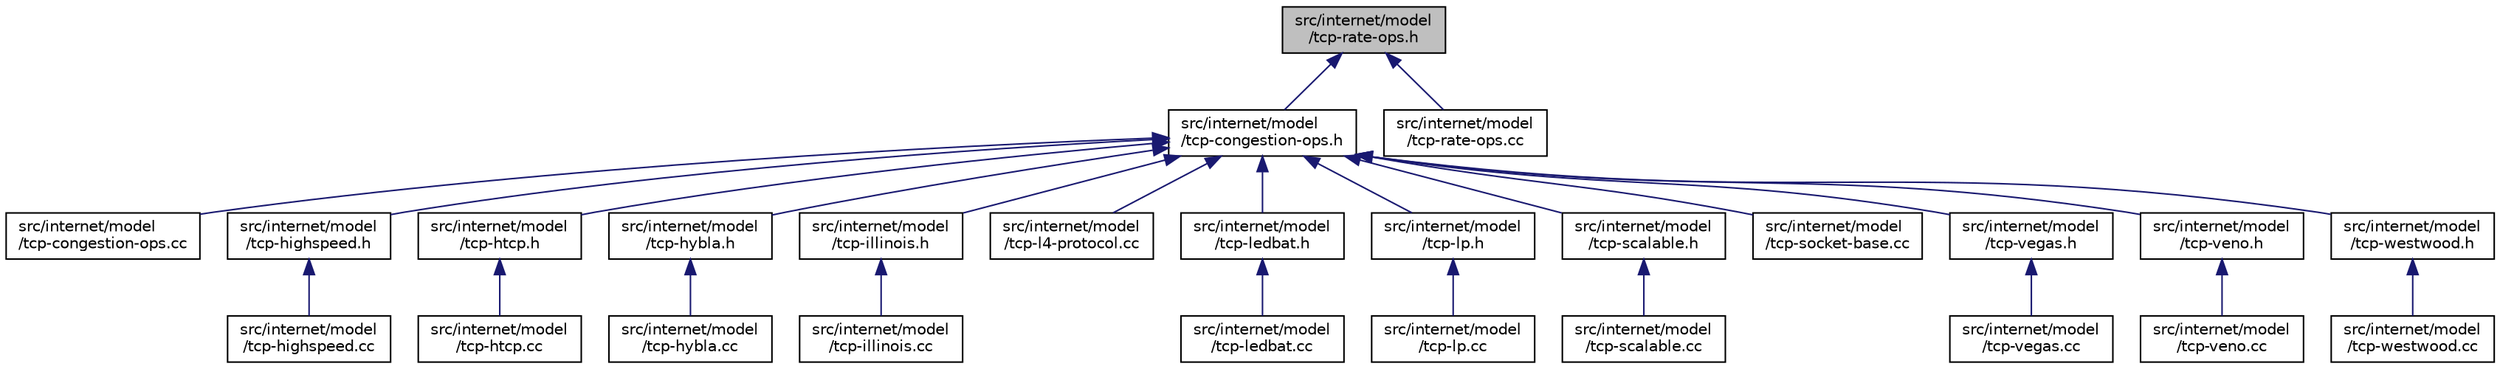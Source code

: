 digraph "src/internet/model/tcp-rate-ops.h"
{
 // LATEX_PDF_SIZE
  edge [fontname="Helvetica",fontsize="10",labelfontname="Helvetica",labelfontsize="10"];
  node [fontname="Helvetica",fontsize="10",shape=record];
  Node1 [label="src/internet/model\l/tcp-rate-ops.h",height=0.2,width=0.4,color="black", fillcolor="grey75", style="filled", fontcolor="black",tooltip=" "];
  Node1 -> Node2 [dir="back",color="midnightblue",fontsize="10",style="solid",fontname="Helvetica"];
  Node2 [label="src/internet/model\l/tcp-congestion-ops.h",height=0.2,width=0.4,color="black", fillcolor="white", style="filled",URL="$tcp-congestion-ops_8h.html",tooltip=" "];
  Node2 -> Node3 [dir="back",color="midnightblue",fontsize="10",style="solid",fontname="Helvetica"];
  Node3 [label="src/internet/model\l/tcp-congestion-ops.cc",height=0.2,width=0.4,color="black", fillcolor="white", style="filled",URL="$tcp-congestion-ops_8cc.html",tooltip=" "];
  Node2 -> Node4 [dir="back",color="midnightblue",fontsize="10",style="solid",fontname="Helvetica"];
  Node4 [label="src/internet/model\l/tcp-highspeed.h",height=0.2,width=0.4,color="black", fillcolor="white", style="filled",URL="$tcp-highspeed_8h.html",tooltip=" "];
  Node4 -> Node5 [dir="back",color="midnightblue",fontsize="10",style="solid",fontname="Helvetica"];
  Node5 [label="src/internet/model\l/tcp-highspeed.cc",height=0.2,width=0.4,color="black", fillcolor="white", style="filled",URL="$tcp-highspeed_8cc.html",tooltip=" "];
  Node2 -> Node6 [dir="back",color="midnightblue",fontsize="10",style="solid",fontname="Helvetica"];
  Node6 [label="src/internet/model\l/tcp-htcp.h",height=0.2,width=0.4,color="black", fillcolor="white", style="filled",URL="$tcp-htcp_8h.html",tooltip=" "];
  Node6 -> Node7 [dir="back",color="midnightblue",fontsize="10",style="solid",fontname="Helvetica"];
  Node7 [label="src/internet/model\l/tcp-htcp.cc",height=0.2,width=0.4,color="black", fillcolor="white", style="filled",URL="$tcp-htcp_8cc.html",tooltip=" "];
  Node2 -> Node8 [dir="back",color="midnightblue",fontsize="10",style="solid",fontname="Helvetica"];
  Node8 [label="src/internet/model\l/tcp-hybla.h",height=0.2,width=0.4,color="black", fillcolor="white", style="filled",URL="$tcp-hybla_8h.html",tooltip=" "];
  Node8 -> Node9 [dir="back",color="midnightblue",fontsize="10",style="solid",fontname="Helvetica"];
  Node9 [label="src/internet/model\l/tcp-hybla.cc",height=0.2,width=0.4,color="black", fillcolor="white", style="filled",URL="$tcp-hybla_8cc.html",tooltip=" "];
  Node2 -> Node10 [dir="back",color="midnightblue",fontsize="10",style="solid",fontname="Helvetica"];
  Node10 [label="src/internet/model\l/tcp-illinois.h",height=0.2,width=0.4,color="black", fillcolor="white", style="filled",URL="$tcp-illinois_8h.html",tooltip=" "];
  Node10 -> Node11 [dir="back",color="midnightblue",fontsize="10",style="solid",fontname="Helvetica"];
  Node11 [label="src/internet/model\l/tcp-illinois.cc",height=0.2,width=0.4,color="black", fillcolor="white", style="filled",URL="$tcp-illinois_8cc.html",tooltip=" "];
  Node2 -> Node12 [dir="back",color="midnightblue",fontsize="10",style="solid",fontname="Helvetica"];
  Node12 [label="src/internet/model\l/tcp-l4-protocol.cc",height=0.2,width=0.4,color="black", fillcolor="white", style="filled",URL="$tcp-l4-protocol_8cc.html",tooltip=" "];
  Node2 -> Node13 [dir="back",color="midnightblue",fontsize="10",style="solid",fontname="Helvetica"];
  Node13 [label="src/internet/model\l/tcp-ledbat.h",height=0.2,width=0.4,color="black", fillcolor="white", style="filled",URL="$tcp-ledbat_8h.html",tooltip=" "];
  Node13 -> Node14 [dir="back",color="midnightblue",fontsize="10",style="solid",fontname="Helvetica"];
  Node14 [label="src/internet/model\l/tcp-ledbat.cc",height=0.2,width=0.4,color="black", fillcolor="white", style="filled",URL="$tcp-ledbat_8cc.html",tooltip=" "];
  Node2 -> Node15 [dir="back",color="midnightblue",fontsize="10",style="solid",fontname="Helvetica"];
  Node15 [label="src/internet/model\l/tcp-lp.h",height=0.2,width=0.4,color="black", fillcolor="white", style="filled",URL="$tcp-lp_8h.html",tooltip=" "];
  Node15 -> Node16 [dir="back",color="midnightblue",fontsize="10",style="solid",fontname="Helvetica"];
  Node16 [label="src/internet/model\l/tcp-lp.cc",height=0.2,width=0.4,color="black", fillcolor="white", style="filled",URL="$tcp-lp_8cc.html",tooltip=" "];
  Node2 -> Node17 [dir="back",color="midnightblue",fontsize="10",style="solid",fontname="Helvetica"];
  Node17 [label="src/internet/model\l/tcp-scalable.h",height=0.2,width=0.4,color="black", fillcolor="white", style="filled",URL="$tcp-scalable_8h.html",tooltip=" "];
  Node17 -> Node18 [dir="back",color="midnightblue",fontsize="10",style="solid",fontname="Helvetica"];
  Node18 [label="src/internet/model\l/tcp-scalable.cc",height=0.2,width=0.4,color="black", fillcolor="white", style="filled",URL="$tcp-scalable_8cc.html",tooltip=" "];
  Node2 -> Node19 [dir="back",color="midnightblue",fontsize="10",style="solid",fontname="Helvetica"];
  Node19 [label="src/internet/model\l/tcp-socket-base.cc",height=0.2,width=0.4,color="black", fillcolor="white", style="filled",URL="$tcp-socket-base_8cc.html",tooltip=" "];
  Node2 -> Node20 [dir="back",color="midnightblue",fontsize="10",style="solid",fontname="Helvetica"];
  Node20 [label="src/internet/model\l/tcp-vegas.h",height=0.2,width=0.4,color="black", fillcolor="white", style="filled",URL="$tcp-vegas_8h.html",tooltip=" "];
  Node20 -> Node21 [dir="back",color="midnightblue",fontsize="10",style="solid",fontname="Helvetica"];
  Node21 [label="src/internet/model\l/tcp-vegas.cc",height=0.2,width=0.4,color="black", fillcolor="white", style="filled",URL="$tcp-vegas_8cc.html",tooltip=" "];
  Node2 -> Node22 [dir="back",color="midnightblue",fontsize="10",style="solid",fontname="Helvetica"];
  Node22 [label="src/internet/model\l/tcp-veno.h",height=0.2,width=0.4,color="black", fillcolor="white", style="filled",URL="$tcp-veno_8h.html",tooltip=" "];
  Node22 -> Node23 [dir="back",color="midnightblue",fontsize="10",style="solid",fontname="Helvetica"];
  Node23 [label="src/internet/model\l/tcp-veno.cc",height=0.2,width=0.4,color="black", fillcolor="white", style="filled",URL="$tcp-veno_8cc.html",tooltip=" "];
  Node2 -> Node24 [dir="back",color="midnightblue",fontsize="10",style="solid",fontname="Helvetica"];
  Node24 [label="src/internet/model\l/tcp-westwood.h",height=0.2,width=0.4,color="black", fillcolor="white", style="filled",URL="$tcp-westwood_8h.html",tooltip=" "];
  Node24 -> Node25 [dir="back",color="midnightblue",fontsize="10",style="solid",fontname="Helvetica"];
  Node25 [label="src/internet/model\l/tcp-westwood.cc",height=0.2,width=0.4,color="black", fillcolor="white", style="filled",URL="$tcp-westwood_8cc.html",tooltip=" "];
  Node1 -> Node26 [dir="back",color="midnightblue",fontsize="10",style="solid",fontname="Helvetica"];
  Node26 [label="src/internet/model\l/tcp-rate-ops.cc",height=0.2,width=0.4,color="black", fillcolor="white", style="filled",URL="$tcp-rate-ops_8cc.html",tooltip=" "];
}
